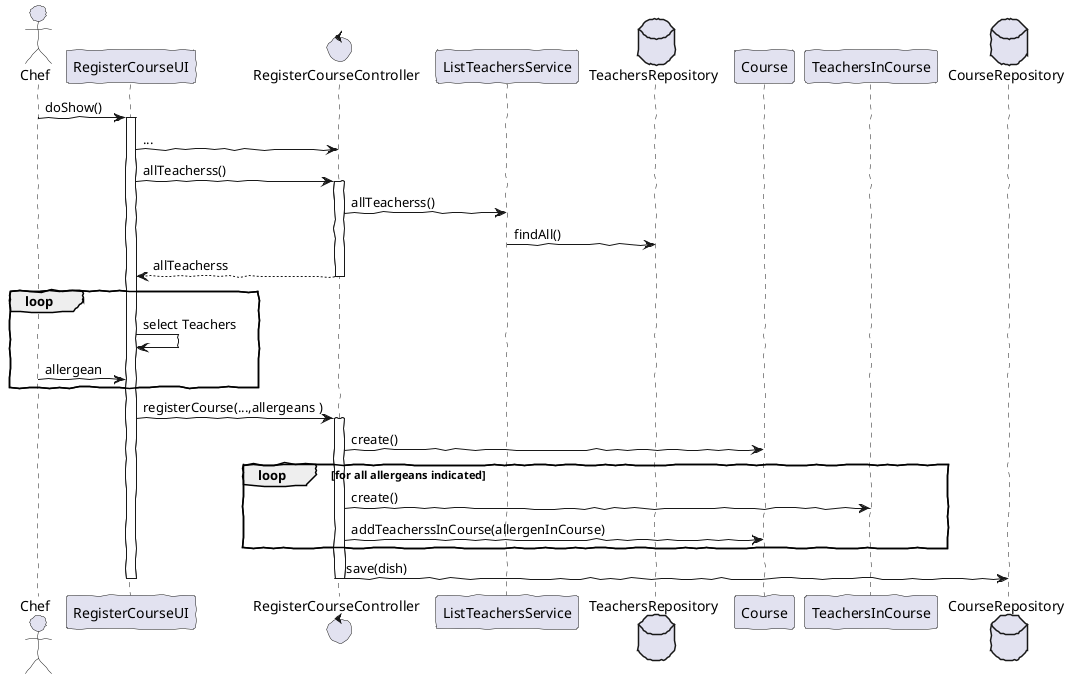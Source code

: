 @startuml
'http://plantuml.com/skinparam.html
skinparam handwritten true
'skinparam monochrome true
skinparam packageStyle rect
skinparam defaultFontName FG Virgil
skinparam shadowing false

actor Chef as Actor
participant RegisterCourseUI as UI
control RegisterCourseController as Controller 
participant ListTeachersService as TeachersService
database TeachersRepository as RepoAllerg
participant "Course" as Course 
participant "TeachersInCourse" as Alg
database CourseRepository as Repository

Actor -> UI: doShow()
activate UI
    UI -> Controller: ...
    UI -> Controller: allTeacherss()
    activate Controller
    Controller ->TeachersService: allTeacherss()
    TeachersService ->RepoAllerg: findAll()
    Controller-->UI:allTeacherss
    deactivate Controller
    loop 
    UI->UI: select Teachers
    Actor ->UI: allergean
    end
    UI->Controller:registerCourse(...,allergeans )
    activate Controller  
    Controller->Course:create()
    loop for all allergeans indicated 
    Controller->Alg:create()
    Controller->Course:addTeacherssInCourse(allergenInCourse)
    end
    Controller->Repository:save(dish)
    deactivate Controller
deactivate UI
@enduml
